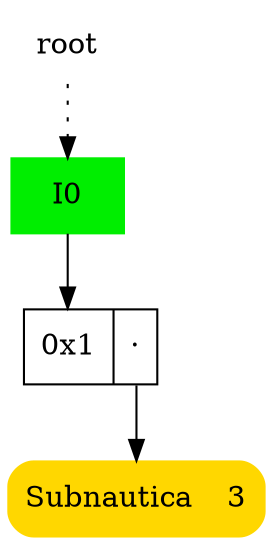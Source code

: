 digraph {
	root [shape=plaintext];
	root -> I0 [style=dotted];
	I0 [style=filled shape=box color=green2];
	C0 [shape=record label="<bmp> 0x1|<i0> ·"];
	I0 -> C0:bmp;
	V0 [shape=Mrecord label="<key> Subnautica|<val> 3" style=filled color=gold];
	C0:i0 -> V0;
}
